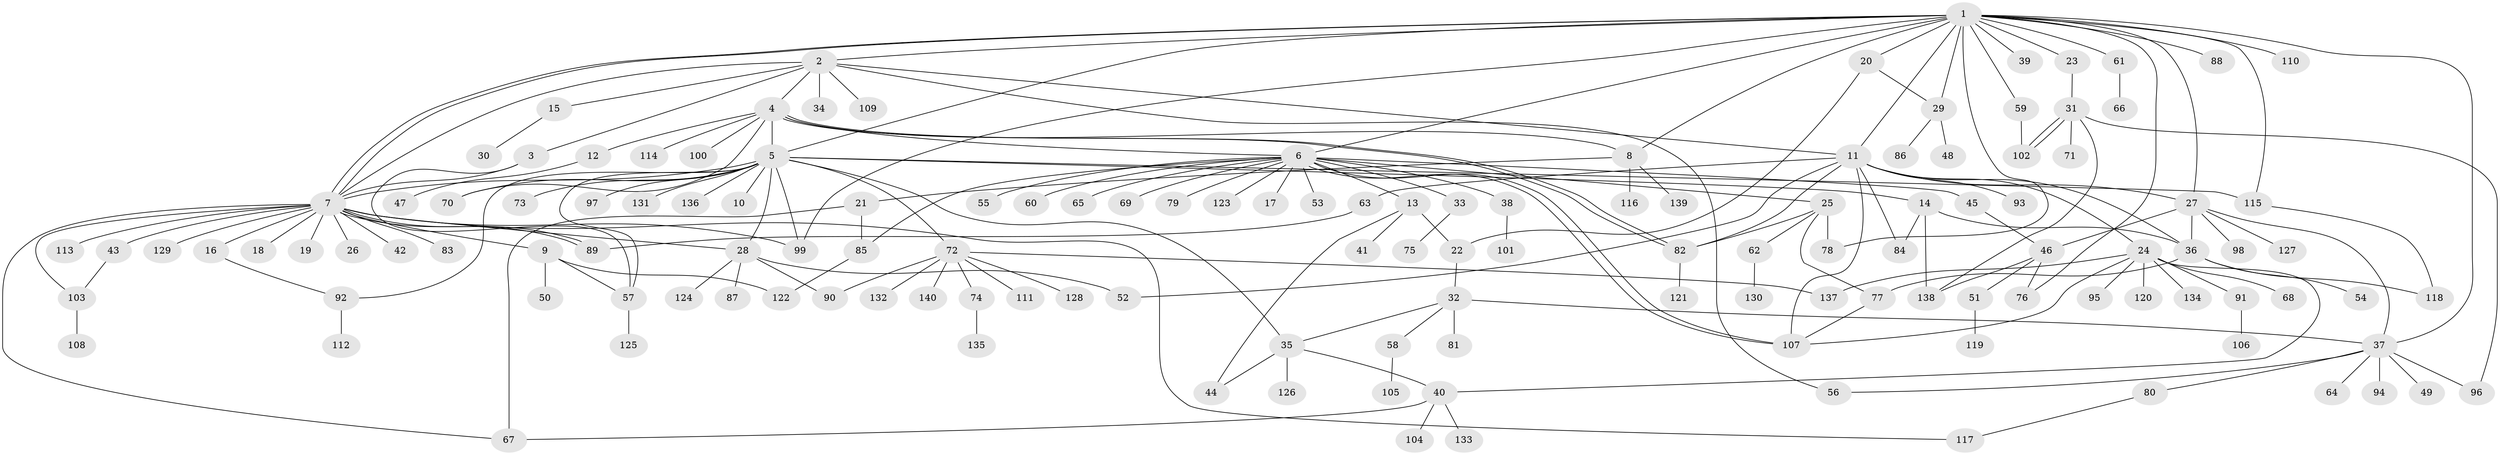 // coarse degree distribution, {3: 0.1, 17: 0.014285714285714285, 1: 0.42857142857142855, 5: 0.04285714285714286, 15: 0.02857142857142857, 2: 0.17142857142857143, 6: 0.05714285714285714, 18: 0.014285714285714285, 9: 0.014285714285714285, 7: 0.05714285714285714, 4: 0.07142857142857142}
// Generated by graph-tools (version 1.1) at 2025/36/03/04/25 23:36:52]
// undirected, 140 vertices, 195 edges
graph export_dot {
  node [color=gray90,style=filled];
  1;
  2;
  3;
  4;
  5;
  6;
  7;
  8;
  9;
  10;
  11;
  12;
  13;
  14;
  15;
  16;
  17;
  18;
  19;
  20;
  21;
  22;
  23;
  24;
  25;
  26;
  27;
  28;
  29;
  30;
  31;
  32;
  33;
  34;
  35;
  36;
  37;
  38;
  39;
  40;
  41;
  42;
  43;
  44;
  45;
  46;
  47;
  48;
  49;
  50;
  51;
  52;
  53;
  54;
  55;
  56;
  57;
  58;
  59;
  60;
  61;
  62;
  63;
  64;
  65;
  66;
  67;
  68;
  69;
  70;
  71;
  72;
  73;
  74;
  75;
  76;
  77;
  78;
  79;
  80;
  81;
  82;
  83;
  84;
  85;
  86;
  87;
  88;
  89;
  90;
  91;
  92;
  93;
  94;
  95;
  96;
  97;
  98;
  99;
  100;
  101;
  102;
  103;
  104;
  105;
  106;
  107;
  108;
  109;
  110;
  111;
  112;
  113;
  114;
  115;
  116;
  117;
  118;
  119;
  120;
  121;
  122;
  123;
  124;
  125;
  126;
  127;
  128;
  129;
  130;
  131;
  132;
  133;
  134;
  135;
  136;
  137;
  138;
  139;
  140;
  1 -- 2;
  1 -- 5;
  1 -- 6;
  1 -- 7;
  1 -- 7;
  1 -- 8;
  1 -- 11;
  1 -- 20;
  1 -- 23;
  1 -- 27;
  1 -- 29;
  1 -- 37;
  1 -- 39;
  1 -- 59;
  1 -- 61;
  1 -- 76;
  1 -- 78;
  1 -- 88;
  1 -- 99;
  1 -- 110;
  1 -- 115;
  2 -- 3;
  2 -- 4;
  2 -- 7;
  2 -- 11;
  2 -- 15;
  2 -- 34;
  2 -- 56;
  2 -- 109;
  3 -- 7;
  3 -- 57;
  4 -- 5;
  4 -- 6;
  4 -- 8;
  4 -- 12;
  4 -- 70;
  4 -- 82;
  4 -- 82;
  4 -- 100;
  4 -- 114;
  5 -- 7;
  5 -- 10;
  5 -- 14;
  5 -- 28;
  5 -- 35;
  5 -- 57;
  5 -- 70;
  5 -- 72;
  5 -- 73;
  5 -- 92;
  5 -- 97;
  5 -- 99;
  5 -- 115;
  5 -- 131;
  5 -- 136;
  6 -- 13;
  6 -- 17;
  6 -- 25;
  6 -- 33;
  6 -- 38;
  6 -- 45;
  6 -- 53;
  6 -- 55;
  6 -- 60;
  6 -- 65;
  6 -- 69;
  6 -- 79;
  6 -- 85;
  6 -- 107;
  6 -- 107;
  6 -- 123;
  7 -- 9;
  7 -- 16;
  7 -- 18;
  7 -- 19;
  7 -- 26;
  7 -- 28;
  7 -- 42;
  7 -- 43;
  7 -- 67;
  7 -- 83;
  7 -- 89;
  7 -- 89;
  7 -- 99;
  7 -- 103;
  7 -- 113;
  7 -- 117;
  7 -- 129;
  8 -- 21;
  8 -- 116;
  8 -- 139;
  9 -- 50;
  9 -- 57;
  9 -- 122;
  11 -- 24;
  11 -- 27;
  11 -- 36;
  11 -- 52;
  11 -- 63;
  11 -- 82;
  11 -- 84;
  11 -- 93;
  11 -- 107;
  12 -- 47;
  13 -- 22;
  13 -- 41;
  13 -- 44;
  14 -- 36;
  14 -- 84;
  14 -- 138;
  15 -- 30;
  16 -- 92;
  20 -- 22;
  20 -- 29;
  21 -- 67;
  21 -- 85;
  22 -- 32;
  23 -- 31;
  24 -- 40;
  24 -- 68;
  24 -- 91;
  24 -- 95;
  24 -- 107;
  24 -- 120;
  24 -- 134;
  24 -- 137;
  25 -- 62;
  25 -- 77;
  25 -- 78;
  25 -- 82;
  27 -- 36;
  27 -- 37;
  27 -- 46;
  27 -- 98;
  27 -- 127;
  28 -- 52;
  28 -- 87;
  28 -- 90;
  28 -- 124;
  29 -- 48;
  29 -- 86;
  31 -- 71;
  31 -- 96;
  31 -- 102;
  31 -- 102;
  31 -- 138;
  32 -- 35;
  32 -- 37;
  32 -- 58;
  32 -- 81;
  33 -- 75;
  35 -- 40;
  35 -- 44;
  35 -- 126;
  36 -- 54;
  36 -- 77;
  36 -- 118;
  37 -- 49;
  37 -- 56;
  37 -- 64;
  37 -- 80;
  37 -- 94;
  37 -- 96;
  38 -- 101;
  40 -- 67;
  40 -- 104;
  40 -- 133;
  43 -- 103;
  45 -- 46;
  46 -- 51;
  46 -- 76;
  46 -- 138;
  51 -- 119;
  57 -- 125;
  58 -- 105;
  59 -- 102;
  61 -- 66;
  62 -- 130;
  63 -- 89;
  72 -- 74;
  72 -- 90;
  72 -- 111;
  72 -- 128;
  72 -- 132;
  72 -- 137;
  72 -- 140;
  74 -- 135;
  77 -- 107;
  80 -- 117;
  82 -- 121;
  85 -- 122;
  91 -- 106;
  92 -- 112;
  103 -- 108;
  115 -- 118;
}
